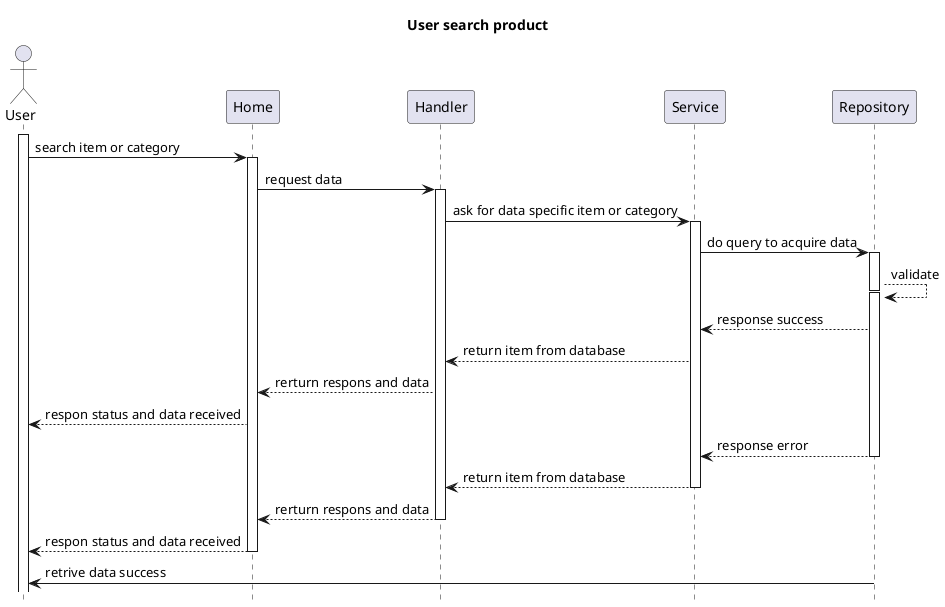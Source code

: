 @startuml


title User search product
actor User
hide footbox

activate User
User -> Home  ++ :search item or category
Home -> Handler ++ : request data
Handler -> Service ++ :ask for data specific item or category
Service -> Repository ++ : do query to acquire data

Repository --> Repository --++:validate

Repository --> Service  : response success
Service --> Handler  : return item from database
Handler --> Home  : rerturn respons and data
Home --> User   : respon status and data received

Repository --> Service -- : response error
Service --> Handler -- : return item from database
Handler --> Home -- : rerturn respons and data
Home --> User  -- : respon status and data received



Repository -> User -- : retrive data success




@enduml